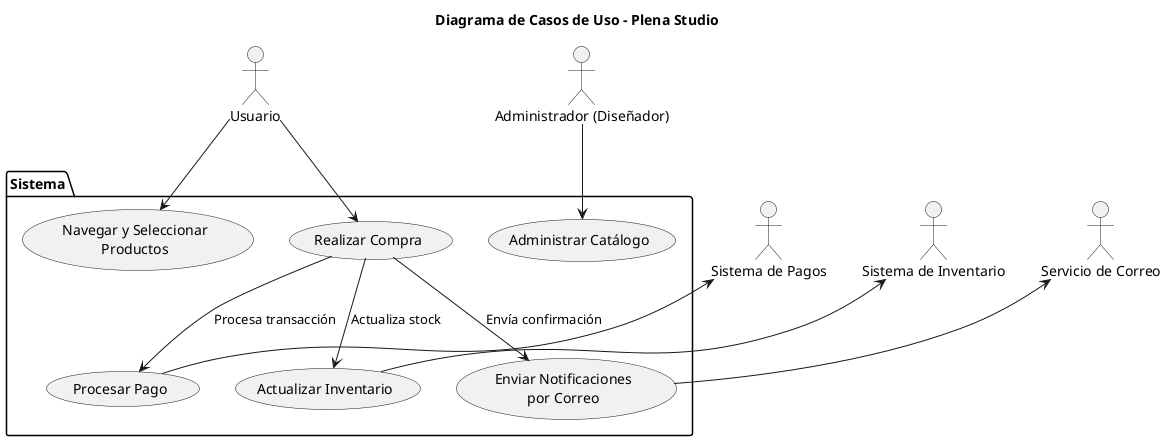 @startuml
title Diagrama de Casos de Uso – Plena Studio

actor Usuario
actor "Administrador (Diseñador)" as Admin
actor "Sistema de Pagos" as Pagos
actor "Sistema de Inventario" as Inventario
actor "Servicio de Correo" as Correo

package Sistema {
  usecase "Navegar y Seleccionar\nProductos" as UC1
  usecase "Realizar Compra" as UC2
  usecase "Administrar Catálogo" as UC3
  usecase "Procesar Pago" as UC4
  usecase "Actualizar Inventario" as UC5
  usecase "Enviar Notificaciones\npor Correo" as UC6
}

Usuario --> UC1
Usuario --> UC2
Admin --> UC3

UC2 --> UC4 : Procesa transacción
UC2 --> UC5 : Actualiza stock
UC2 --> UC6 : Envía confirmación

Pagos <-- UC4
Inventario <-- UC5
Correo <-- UC6

@enduml